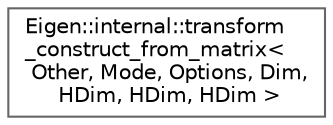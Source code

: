 digraph "Graphical Class Hierarchy"
{
 // LATEX_PDF_SIZE
  bgcolor="transparent";
  edge [fontname=Helvetica,fontsize=10,labelfontname=Helvetica,labelfontsize=10];
  node [fontname=Helvetica,fontsize=10,shape=box,height=0.2,width=0.4];
  rankdir="LR";
  Node0 [id="Node000000",label="Eigen::internal::transform\l_construct_from_matrix\<\l Other, Mode, Options, Dim,\l HDim, HDim, HDim \>",height=0.2,width=0.4,color="grey40", fillcolor="white", style="filled",URL="$structEigen_1_1internal_1_1transform__construct__from__matrix_3_01Other_00_01Mode_00_01Options_050c61946d4af5345cc54269dd5dfe849.html",tooltip=" "];
}

